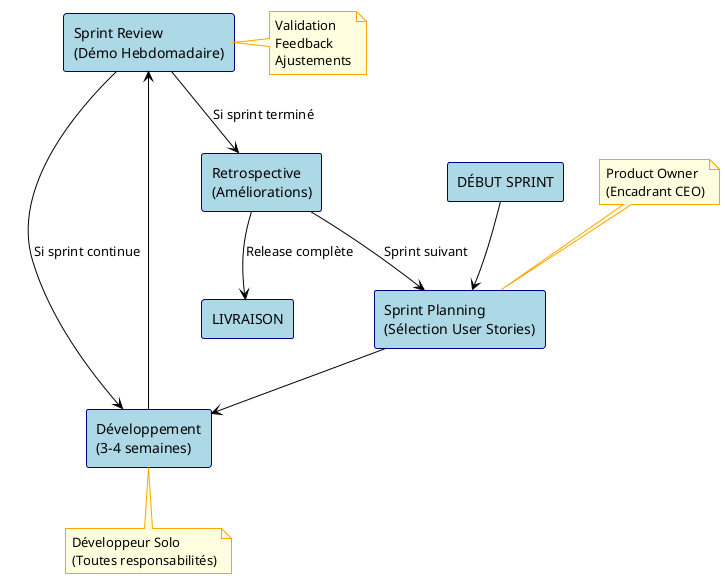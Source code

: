 @startuml
!theme plain

skinparam backgroundColor white
skinparam rectangle {
   BackgroundColor lightblue
   BorderColor darkblue
   FontColor black
}
skinparam note {
   BackgroundColor lightyellow
   BorderColor orange
}

rectangle "DÉBUT SPRINT" as START
rectangle "Sprint Planning\n(Sélection User Stories)" as PLAN
rectangle "Développement\n(3-4 semaines)" as DEV
rectangle "Sprint Review\n(Démo Hebdomadaire)" as REVIEW
rectangle "Retrospective\n(Améliorations)" as RETRO
rectangle "LIVRAISON" as DELIVERY

note top of PLAN : Product Owner\n(Encadrant CEO)
note bottom of DEV : Développeur Solo\n(Toutes responsabilités)
note right of REVIEW : Validation\nFeedback\nAjustements

START --> PLAN
PLAN --> DEV
DEV --> REVIEW
REVIEW --> RETRO : Si sprint terminé
REVIEW --> DEV : Si sprint continue
RETRO --> DELIVERY : Release complète
RETRO --> PLAN : Sprint suivant

@enduml